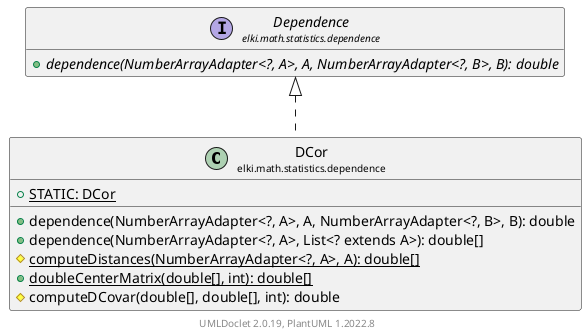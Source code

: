 @startuml
    remove .*\.(Instance|Par|Parameterizer|Factory)$
    set namespaceSeparator none
    hide empty fields
    hide empty methods

    class "<size:14>DCor\n<size:10>elki.math.statistics.dependence" as elki.math.statistics.dependence.DCor [[DCor.html]] {
        {static} +STATIC: DCor
        +dependence(NumberArrayAdapter<?, A>, A, NumberArrayAdapter<?, B>, B): double
        +dependence(NumberArrayAdapter<?, A>, List<? extends A>): double[]
        {static} #computeDistances(NumberArrayAdapter<?, A>, A): double[]
        {static} +doubleCenterMatrix(double[], int): double[]
        #computeDCovar(double[], double[], int): double
    }

    interface "<size:14>Dependence\n<size:10>elki.math.statistics.dependence" as elki.math.statistics.dependence.Dependence [[Dependence.html]] {
        {abstract} +dependence(NumberArrayAdapter<?, A>, A, NumberArrayAdapter<?, B>, B): double
    }
    class "<size:14>DCor.Par\n<size:10>elki.math.statistics.dependence" as elki.math.statistics.dependence.DCor.Par [[DCor.Par.html]]

    elki.math.statistics.dependence.Dependence <|.. elki.math.statistics.dependence.DCor
    elki.math.statistics.dependence.DCor +-- elki.math.statistics.dependence.DCor.Par

    center footer UMLDoclet 2.0.19, PlantUML 1.2022.8
@enduml
